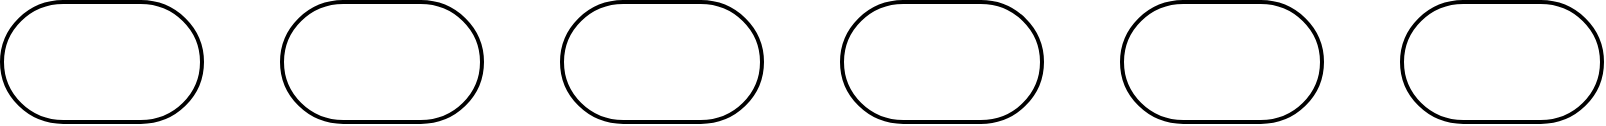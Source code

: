 <mxfile type="github" version="12.1.9" pages="1">
  <diagram id="rvXx9JwLdrE04M0KB4S3" name="Page-1">
    <mxGraphModel grid="1" dx="3118" dy="466" gridSize="10" guides="1" tooltips="1" connect="1" arrows="1" fold="1" page="1" pageScale="1" pageWidth="2336" pageHeight="1654" math="0" shadow="0">
      <root>
        <mxCell id="0"/>
        <mxCell id="1" parent="0"/>
        <mxCell id="hYaq0uTZQcr8mzzm78UU-1" value="" parent="1" vertex="1" style="strokeWidth=2;html=1;shape=mxgraph.flowchart.terminator;whiteSpace=wrap;">
          <mxGeometry as="geometry" height="60" width="100" y="20" x="520"/>
        </mxCell>
        <mxCell id="hYaq0uTZQcr8mzzm78UU-2" value="" parent="1" vertex="1" style="strokeWidth=2;html=1;shape=mxgraph.flowchart.terminator;whiteSpace=wrap;">
          <mxGeometry as="geometry" height="60" width="100" y="20" x="-40"/>
        </mxCell>
        <mxCell id="hYaq0uTZQcr8mzzm78UU-3" value="" parent="1" vertex="1" style="strokeWidth=2;html=1;shape=mxgraph.flowchart.terminator;whiteSpace=wrap;">
          <mxGeometry as="geometry" height="60" width="100" y="20" x="100"/>
        </mxCell>
        <mxCell id="hYaq0uTZQcr8mzzm78UU-4" value="" parent="1" vertex="1" style="strokeWidth=2;html=1;shape=mxgraph.flowchart.terminator;whiteSpace=wrap;">
          <mxGeometry as="geometry" height="60" width="100" y="20" x="240"/>
        </mxCell>
        <mxCell id="hYaq0uTZQcr8mzzm78UU-5" value="" parent="1" vertex="1" style="strokeWidth=2;html=1;shape=mxgraph.flowchart.terminator;whiteSpace=wrap;">
          <mxGeometry as="geometry" height="60" width="100" y="20" x="380"/>
        </mxCell>
        <mxCell id="hYaq0uTZQcr8mzzm78UU-6" value="" parent="1" vertex="1" style="strokeWidth=2;html=1;shape=mxgraph.flowchart.terminator;whiteSpace=wrap;">
          <mxGeometry as="geometry" height="60" width="100" y="20" x="660"/>
        </mxCell>
      </root>
    </mxGraphModel>
  </diagram>
</mxfile>
